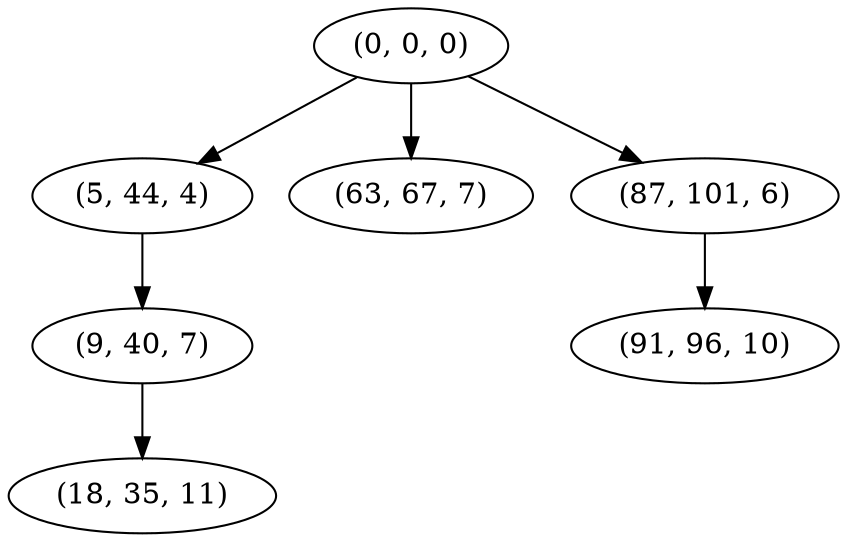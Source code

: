digraph tree {
    "(0, 0, 0)";
    "(5, 44, 4)";
    "(9, 40, 7)";
    "(18, 35, 11)";
    "(63, 67, 7)";
    "(87, 101, 6)";
    "(91, 96, 10)";
    "(0, 0, 0)" -> "(5, 44, 4)";
    "(0, 0, 0)" -> "(63, 67, 7)";
    "(0, 0, 0)" -> "(87, 101, 6)";
    "(5, 44, 4)" -> "(9, 40, 7)";
    "(9, 40, 7)" -> "(18, 35, 11)";
    "(87, 101, 6)" -> "(91, 96, 10)";
}
